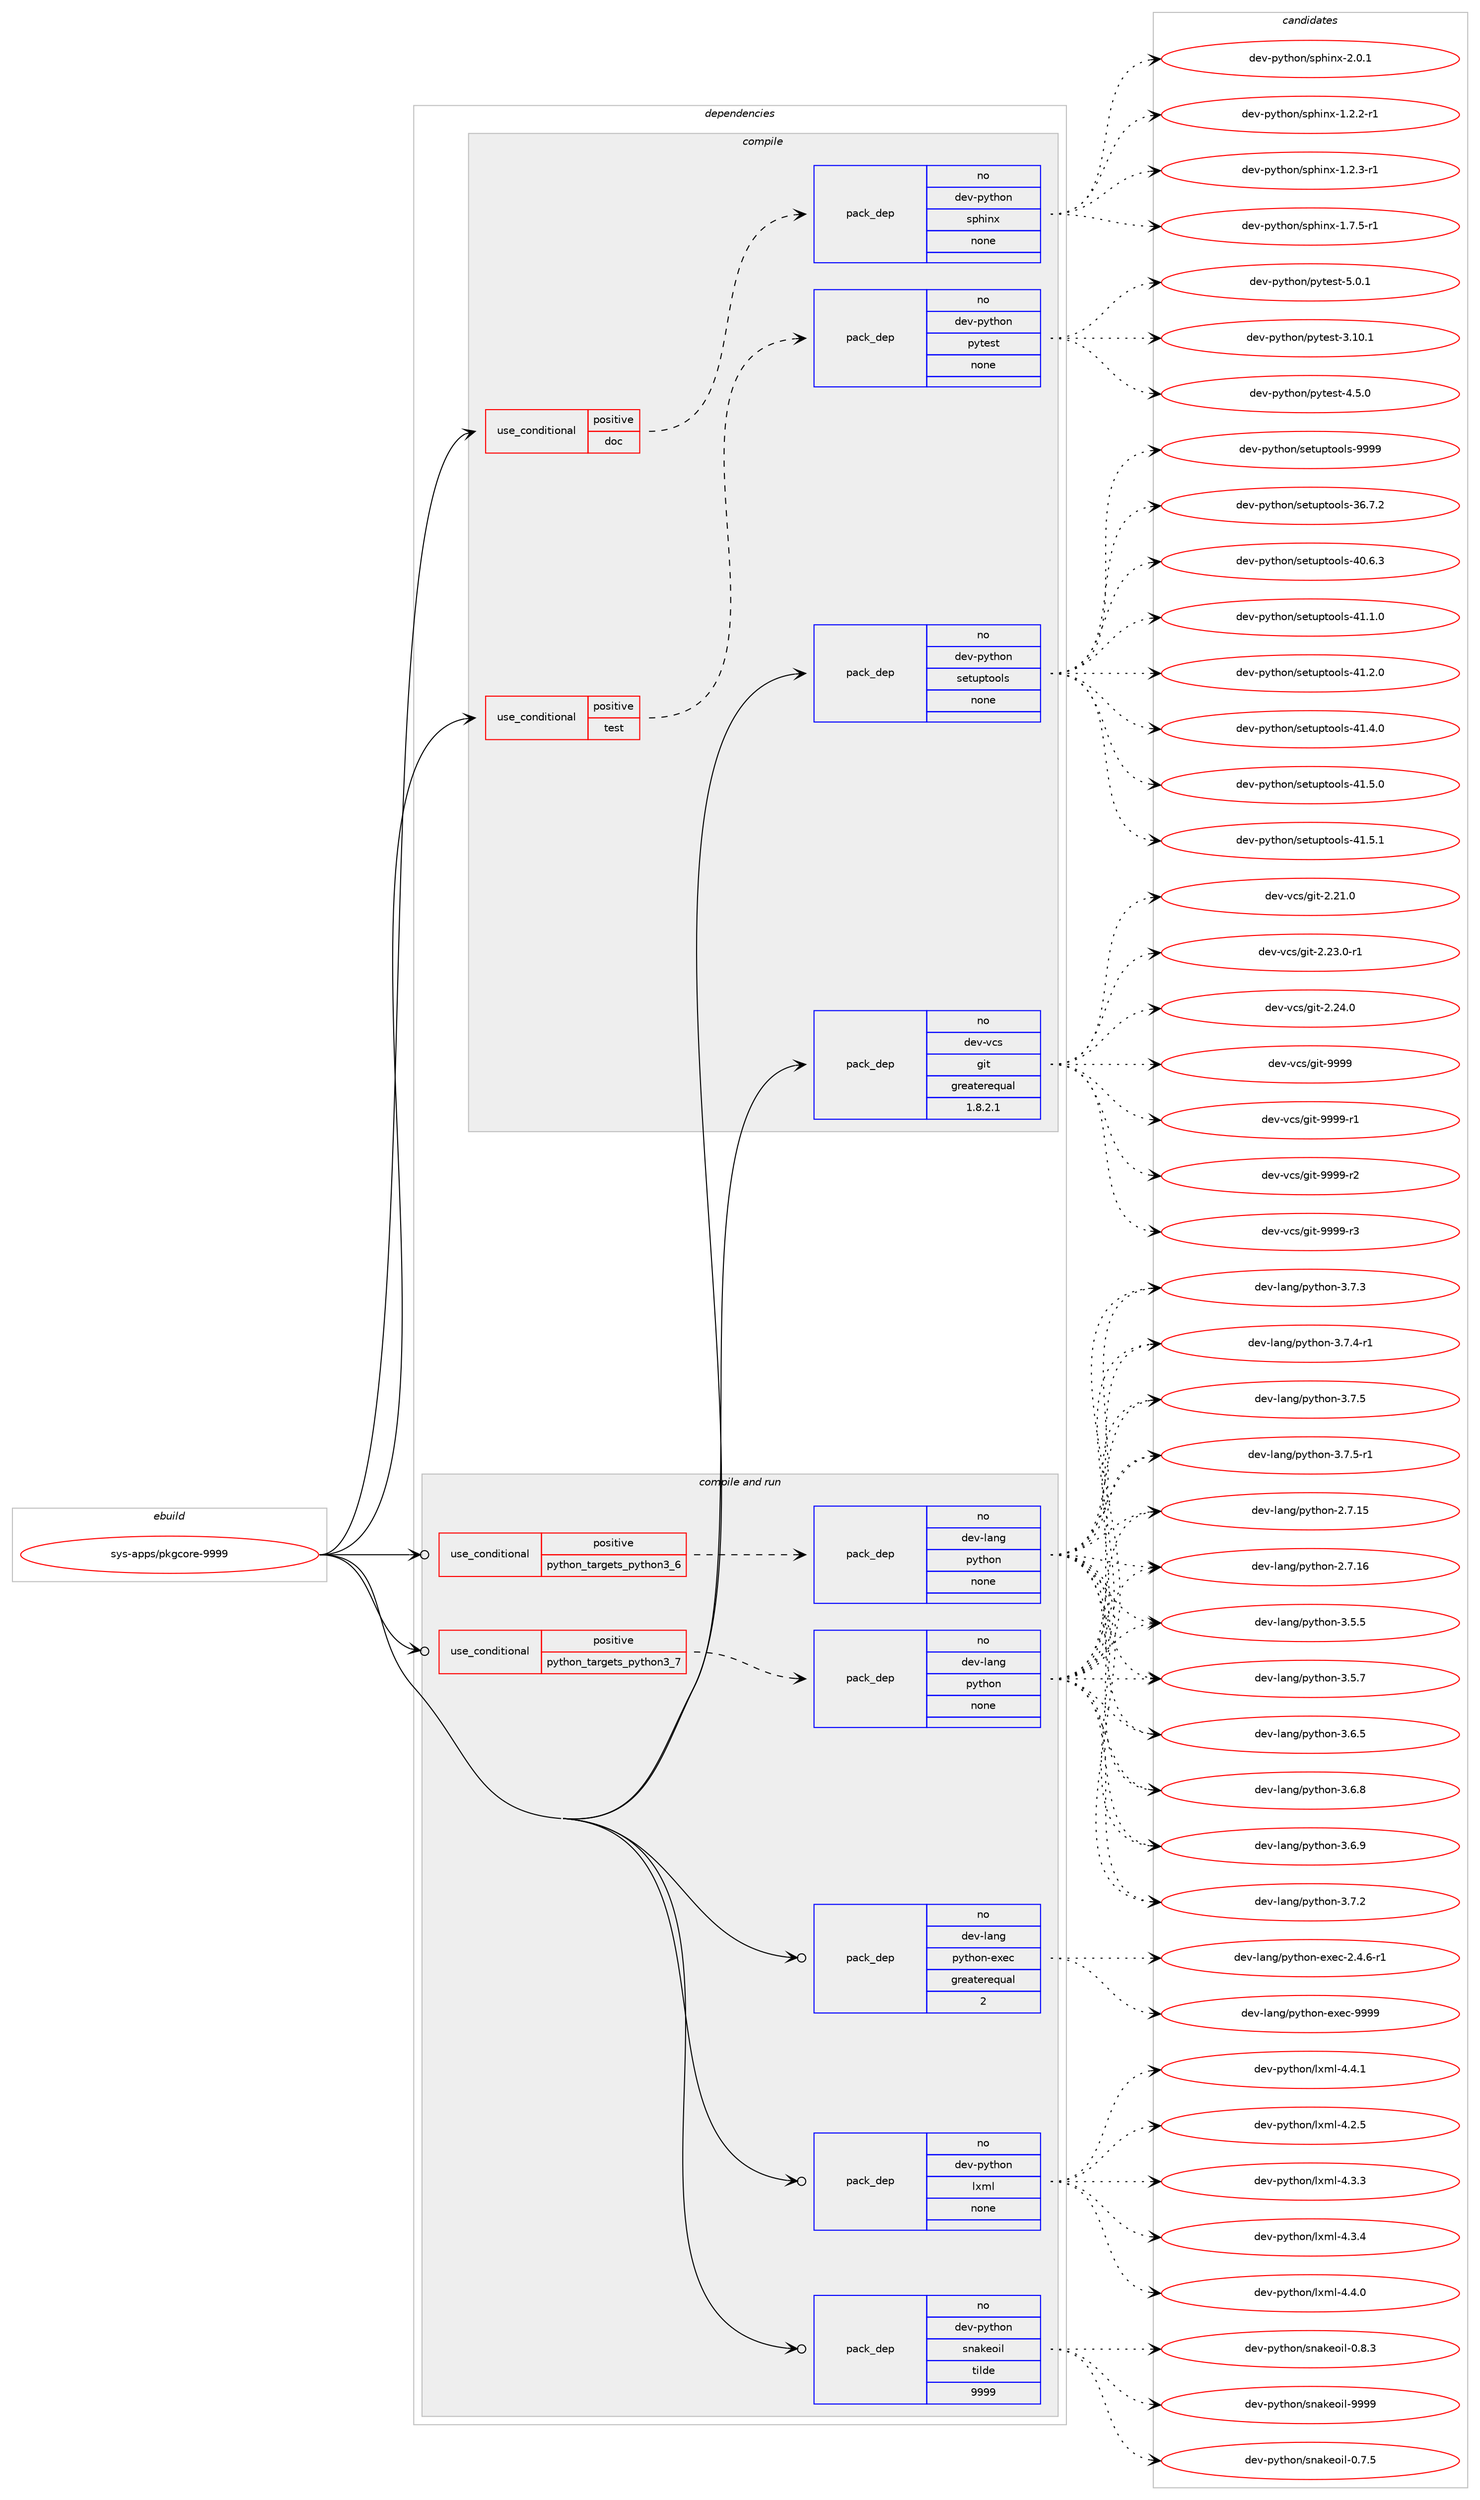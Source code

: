 digraph prolog {

# *************
# Graph options
# *************

newrank=true;
concentrate=true;
compound=true;
graph [rankdir=LR,fontname=Helvetica,fontsize=10,ranksep=1.5];#, ranksep=2.5, nodesep=0.2];
edge  [arrowhead=vee];
node  [fontname=Helvetica,fontsize=10];

# **********
# The ebuild
# **********

subgraph cluster_leftcol {
color=gray;
rank=same;
label=<<i>ebuild</i>>;
id [label="sys-apps/pkgcore-9999", color=red, width=4, href="../sys-apps/pkgcore-9999.svg"];
}

# ****************
# The dependencies
# ****************

subgraph cluster_midcol {
color=gray;
label=<<i>dependencies</i>>;
subgraph cluster_compile {
fillcolor="#eeeeee";
style=filled;
label=<<i>compile</i>>;
subgraph cond211211 {
dependency876943 [label=<<TABLE BORDER="0" CELLBORDER="1" CELLSPACING="0" CELLPADDING="4"><TR><TD ROWSPAN="3" CELLPADDING="10">use_conditional</TD></TR><TR><TD>positive</TD></TR><TR><TD>doc</TD></TR></TABLE>>, shape=none, color=red];
subgraph pack650366 {
dependency876944 [label=<<TABLE BORDER="0" CELLBORDER="1" CELLSPACING="0" CELLPADDING="4" WIDTH="220"><TR><TD ROWSPAN="6" CELLPADDING="30">pack_dep</TD></TR><TR><TD WIDTH="110">no</TD></TR><TR><TD>dev-python</TD></TR><TR><TD>sphinx</TD></TR><TR><TD>none</TD></TR><TR><TD></TD></TR></TABLE>>, shape=none, color=blue];
}
dependency876943:e -> dependency876944:w [weight=20,style="dashed",arrowhead="vee"];
}
id:e -> dependency876943:w [weight=20,style="solid",arrowhead="vee"];
subgraph cond211212 {
dependency876945 [label=<<TABLE BORDER="0" CELLBORDER="1" CELLSPACING="0" CELLPADDING="4"><TR><TD ROWSPAN="3" CELLPADDING="10">use_conditional</TD></TR><TR><TD>positive</TD></TR><TR><TD>test</TD></TR></TABLE>>, shape=none, color=red];
subgraph pack650367 {
dependency876946 [label=<<TABLE BORDER="0" CELLBORDER="1" CELLSPACING="0" CELLPADDING="4" WIDTH="220"><TR><TD ROWSPAN="6" CELLPADDING="30">pack_dep</TD></TR><TR><TD WIDTH="110">no</TD></TR><TR><TD>dev-python</TD></TR><TR><TD>pytest</TD></TR><TR><TD>none</TD></TR><TR><TD></TD></TR></TABLE>>, shape=none, color=blue];
}
dependency876945:e -> dependency876946:w [weight=20,style="dashed",arrowhead="vee"];
}
id:e -> dependency876945:w [weight=20,style="solid",arrowhead="vee"];
subgraph pack650368 {
dependency876947 [label=<<TABLE BORDER="0" CELLBORDER="1" CELLSPACING="0" CELLPADDING="4" WIDTH="220"><TR><TD ROWSPAN="6" CELLPADDING="30">pack_dep</TD></TR><TR><TD WIDTH="110">no</TD></TR><TR><TD>dev-python</TD></TR><TR><TD>setuptools</TD></TR><TR><TD>none</TD></TR><TR><TD></TD></TR></TABLE>>, shape=none, color=blue];
}
id:e -> dependency876947:w [weight=20,style="solid",arrowhead="vee"];
subgraph pack650369 {
dependency876948 [label=<<TABLE BORDER="0" CELLBORDER="1" CELLSPACING="0" CELLPADDING="4" WIDTH="220"><TR><TD ROWSPAN="6" CELLPADDING="30">pack_dep</TD></TR><TR><TD WIDTH="110">no</TD></TR><TR><TD>dev-vcs</TD></TR><TR><TD>git</TD></TR><TR><TD>greaterequal</TD></TR><TR><TD>1.8.2.1</TD></TR></TABLE>>, shape=none, color=blue];
}
id:e -> dependency876948:w [weight=20,style="solid",arrowhead="vee"];
}
subgraph cluster_compileandrun {
fillcolor="#eeeeee";
style=filled;
label=<<i>compile and run</i>>;
subgraph cond211213 {
dependency876949 [label=<<TABLE BORDER="0" CELLBORDER="1" CELLSPACING="0" CELLPADDING="4"><TR><TD ROWSPAN="3" CELLPADDING="10">use_conditional</TD></TR><TR><TD>positive</TD></TR><TR><TD>python_targets_python3_6</TD></TR></TABLE>>, shape=none, color=red];
subgraph pack650370 {
dependency876950 [label=<<TABLE BORDER="0" CELLBORDER="1" CELLSPACING="0" CELLPADDING="4" WIDTH="220"><TR><TD ROWSPAN="6" CELLPADDING="30">pack_dep</TD></TR><TR><TD WIDTH="110">no</TD></TR><TR><TD>dev-lang</TD></TR><TR><TD>python</TD></TR><TR><TD>none</TD></TR><TR><TD></TD></TR></TABLE>>, shape=none, color=blue];
}
dependency876949:e -> dependency876950:w [weight=20,style="dashed",arrowhead="vee"];
}
id:e -> dependency876949:w [weight=20,style="solid",arrowhead="odotvee"];
subgraph cond211214 {
dependency876951 [label=<<TABLE BORDER="0" CELLBORDER="1" CELLSPACING="0" CELLPADDING="4"><TR><TD ROWSPAN="3" CELLPADDING="10">use_conditional</TD></TR><TR><TD>positive</TD></TR><TR><TD>python_targets_python3_7</TD></TR></TABLE>>, shape=none, color=red];
subgraph pack650371 {
dependency876952 [label=<<TABLE BORDER="0" CELLBORDER="1" CELLSPACING="0" CELLPADDING="4" WIDTH="220"><TR><TD ROWSPAN="6" CELLPADDING="30">pack_dep</TD></TR><TR><TD WIDTH="110">no</TD></TR><TR><TD>dev-lang</TD></TR><TR><TD>python</TD></TR><TR><TD>none</TD></TR><TR><TD></TD></TR></TABLE>>, shape=none, color=blue];
}
dependency876951:e -> dependency876952:w [weight=20,style="dashed",arrowhead="vee"];
}
id:e -> dependency876951:w [weight=20,style="solid",arrowhead="odotvee"];
subgraph pack650372 {
dependency876953 [label=<<TABLE BORDER="0" CELLBORDER="1" CELLSPACING="0" CELLPADDING="4" WIDTH="220"><TR><TD ROWSPAN="6" CELLPADDING="30">pack_dep</TD></TR><TR><TD WIDTH="110">no</TD></TR><TR><TD>dev-lang</TD></TR><TR><TD>python-exec</TD></TR><TR><TD>greaterequal</TD></TR><TR><TD>2</TD></TR></TABLE>>, shape=none, color=blue];
}
id:e -> dependency876953:w [weight=20,style="solid",arrowhead="odotvee"];
subgraph pack650373 {
dependency876954 [label=<<TABLE BORDER="0" CELLBORDER="1" CELLSPACING="0" CELLPADDING="4" WIDTH="220"><TR><TD ROWSPAN="6" CELLPADDING="30">pack_dep</TD></TR><TR><TD WIDTH="110">no</TD></TR><TR><TD>dev-python</TD></TR><TR><TD>lxml</TD></TR><TR><TD>none</TD></TR><TR><TD></TD></TR></TABLE>>, shape=none, color=blue];
}
id:e -> dependency876954:w [weight=20,style="solid",arrowhead="odotvee"];
subgraph pack650374 {
dependency876955 [label=<<TABLE BORDER="0" CELLBORDER="1" CELLSPACING="0" CELLPADDING="4" WIDTH="220"><TR><TD ROWSPAN="6" CELLPADDING="30">pack_dep</TD></TR><TR><TD WIDTH="110">no</TD></TR><TR><TD>dev-python</TD></TR><TR><TD>snakeoil</TD></TR><TR><TD>tilde</TD></TR><TR><TD>9999</TD></TR></TABLE>>, shape=none, color=blue];
}
id:e -> dependency876955:w [weight=20,style="solid",arrowhead="odotvee"];
}
subgraph cluster_run {
fillcolor="#eeeeee";
style=filled;
label=<<i>run</i>>;
}
}

# **************
# The candidates
# **************

subgraph cluster_choices {
rank=same;
color=gray;
label=<<i>candidates</i>>;

subgraph choice650366 {
color=black;
nodesep=1;
choice10010111845112121116104111110471151121041051101204549465046504511449 [label="dev-python/sphinx-1.2.2-r1", color=red, width=4,href="../dev-python/sphinx-1.2.2-r1.svg"];
choice10010111845112121116104111110471151121041051101204549465046514511449 [label="dev-python/sphinx-1.2.3-r1", color=red, width=4,href="../dev-python/sphinx-1.2.3-r1.svg"];
choice10010111845112121116104111110471151121041051101204549465546534511449 [label="dev-python/sphinx-1.7.5-r1", color=red, width=4,href="../dev-python/sphinx-1.7.5-r1.svg"];
choice1001011184511212111610411111047115112104105110120455046484649 [label="dev-python/sphinx-2.0.1", color=red, width=4,href="../dev-python/sphinx-2.0.1.svg"];
dependency876944:e -> choice10010111845112121116104111110471151121041051101204549465046504511449:w [style=dotted,weight="100"];
dependency876944:e -> choice10010111845112121116104111110471151121041051101204549465046514511449:w [style=dotted,weight="100"];
dependency876944:e -> choice10010111845112121116104111110471151121041051101204549465546534511449:w [style=dotted,weight="100"];
dependency876944:e -> choice1001011184511212111610411111047115112104105110120455046484649:w [style=dotted,weight="100"];
}
subgraph choice650367 {
color=black;
nodesep=1;
choice100101118451121211161041111104711212111610111511645514649484649 [label="dev-python/pytest-3.10.1", color=red, width=4,href="../dev-python/pytest-3.10.1.svg"];
choice1001011184511212111610411111047112121116101115116455246534648 [label="dev-python/pytest-4.5.0", color=red, width=4,href="../dev-python/pytest-4.5.0.svg"];
choice1001011184511212111610411111047112121116101115116455346484649 [label="dev-python/pytest-5.0.1", color=red, width=4,href="../dev-python/pytest-5.0.1.svg"];
dependency876946:e -> choice100101118451121211161041111104711212111610111511645514649484649:w [style=dotted,weight="100"];
dependency876946:e -> choice1001011184511212111610411111047112121116101115116455246534648:w [style=dotted,weight="100"];
dependency876946:e -> choice1001011184511212111610411111047112121116101115116455346484649:w [style=dotted,weight="100"];
}
subgraph choice650368 {
color=black;
nodesep=1;
choice100101118451121211161041111104711510111611711211611111110811545515446554650 [label="dev-python/setuptools-36.7.2", color=red, width=4,href="../dev-python/setuptools-36.7.2.svg"];
choice100101118451121211161041111104711510111611711211611111110811545524846544651 [label="dev-python/setuptools-40.6.3", color=red, width=4,href="../dev-python/setuptools-40.6.3.svg"];
choice100101118451121211161041111104711510111611711211611111110811545524946494648 [label="dev-python/setuptools-41.1.0", color=red, width=4,href="../dev-python/setuptools-41.1.0.svg"];
choice100101118451121211161041111104711510111611711211611111110811545524946504648 [label="dev-python/setuptools-41.2.0", color=red, width=4,href="../dev-python/setuptools-41.2.0.svg"];
choice100101118451121211161041111104711510111611711211611111110811545524946524648 [label="dev-python/setuptools-41.4.0", color=red, width=4,href="../dev-python/setuptools-41.4.0.svg"];
choice100101118451121211161041111104711510111611711211611111110811545524946534648 [label="dev-python/setuptools-41.5.0", color=red, width=4,href="../dev-python/setuptools-41.5.0.svg"];
choice100101118451121211161041111104711510111611711211611111110811545524946534649 [label="dev-python/setuptools-41.5.1", color=red, width=4,href="../dev-python/setuptools-41.5.1.svg"];
choice10010111845112121116104111110471151011161171121161111111081154557575757 [label="dev-python/setuptools-9999", color=red, width=4,href="../dev-python/setuptools-9999.svg"];
dependency876947:e -> choice100101118451121211161041111104711510111611711211611111110811545515446554650:w [style=dotted,weight="100"];
dependency876947:e -> choice100101118451121211161041111104711510111611711211611111110811545524846544651:w [style=dotted,weight="100"];
dependency876947:e -> choice100101118451121211161041111104711510111611711211611111110811545524946494648:w [style=dotted,weight="100"];
dependency876947:e -> choice100101118451121211161041111104711510111611711211611111110811545524946504648:w [style=dotted,weight="100"];
dependency876947:e -> choice100101118451121211161041111104711510111611711211611111110811545524946524648:w [style=dotted,weight="100"];
dependency876947:e -> choice100101118451121211161041111104711510111611711211611111110811545524946534648:w [style=dotted,weight="100"];
dependency876947:e -> choice100101118451121211161041111104711510111611711211611111110811545524946534649:w [style=dotted,weight="100"];
dependency876947:e -> choice10010111845112121116104111110471151011161171121161111111081154557575757:w [style=dotted,weight="100"];
}
subgraph choice650369 {
color=black;
nodesep=1;
choice10010111845118991154710310511645504650494648 [label="dev-vcs/git-2.21.0", color=red, width=4,href="../dev-vcs/git-2.21.0.svg"];
choice100101118451189911547103105116455046505146484511449 [label="dev-vcs/git-2.23.0-r1", color=red, width=4,href="../dev-vcs/git-2.23.0-r1.svg"];
choice10010111845118991154710310511645504650524648 [label="dev-vcs/git-2.24.0", color=red, width=4,href="../dev-vcs/git-2.24.0.svg"];
choice1001011184511899115471031051164557575757 [label="dev-vcs/git-9999", color=red, width=4,href="../dev-vcs/git-9999.svg"];
choice10010111845118991154710310511645575757574511449 [label="dev-vcs/git-9999-r1", color=red, width=4,href="../dev-vcs/git-9999-r1.svg"];
choice10010111845118991154710310511645575757574511450 [label="dev-vcs/git-9999-r2", color=red, width=4,href="../dev-vcs/git-9999-r2.svg"];
choice10010111845118991154710310511645575757574511451 [label="dev-vcs/git-9999-r3", color=red, width=4,href="../dev-vcs/git-9999-r3.svg"];
dependency876948:e -> choice10010111845118991154710310511645504650494648:w [style=dotted,weight="100"];
dependency876948:e -> choice100101118451189911547103105116455046505146484511449:w [style=dotted,weight="100"];
dependency876948:e -> choice10010111845118991154710310511645504650524648:w [style=dotted,weight="100"];
dependency876948:e -> choice1001011184511899115471031051164557575757:w [style=dotted,weight="100"];
dependency876948:e -> choice10010111845118991154710310511645575757574511449:w [style=dotted,weight="100"];
dependency876948:e -> choice10010111845118991154710310511645575757574511450:w [style=dotted,weight="100"];
dependency876948:e -> choice10010111845118991154710310511645575757574511451:w [style=dotted,weight="100"];
}
subgraph choice650370 {
color=black;
nodesep=1;
choice10010111845108971101034711212111610411111045504655464953 [label="dev-lang/python-2.7.15", color=red, width=4,href="../dev-lang/python-2.7.15.svg"];
choice10010111845108971101034711212111610411111045504655464954 [label="dev-lang/python-2.7.16", color=red, width=4,href="../dev-lang/python-2.7.16.svg"];
choice100101118451089711010347112121116104111110455146534653 [label="dev-lang/python-3.5.5", color=red, width=4,href="../dev-lang/python-3.5.5.svg"];
choice100101118451089711010347112121116104111110455146534655 [label="dev-lang/python-3.5.7", color=red, width=4,href="../dev-lang/python-3.5.7.svg"];
choice100101118451089711010347112121116104111110455146544653 [label="dev-lang/python-3.6.5", color=red, width=4,href="../dev-lang/python-3.6.5.svg"];
choice100101118451089711010347112121116104111110455146544656 [label="dev-lang/python-3.6.8", color=red, width=4,href="../dev-lang/python-3.6.8.svg"];
choice100101118451089711010347112121116104111110455146544657 [label="dev-lang/python-3.6.9", color=red, width=4,href="../dev-lang/python-3.6.9.svg"];
choice100101118451089711010347112121116104111110455146554650 [label="dev-lang/python-3.7.2", color=red, width=4,href="../dev-lang/python-3.7.2.svg"];
choice100101118451089711010347112121116104111110455146554651 [label="dev-lang/python-3.7.3", color=red, width=4,href="../dev-lang/python-3.7.3.svg"];
choice1001011184510897110103471121211161041111104551465546524511449 [label="dev-lang/python-3.7.4-r1", color=red, width=4,href="../dev-lang/python-3.7.4-r1.svg"];
choice100101118451089711010347112121116104111110455146554653 [label="dev-lang/python-3.7.5", color=red, width=4,href="../dev-lang/python-3.7.5.svg"];
choice1001011184510897110103471121211161041111104551465546534511449 [label="dev-lang/python-3.7.5-r1", color=red, width=4,href="../dev-lang/python-3.7.5-r1.svg"];
dependency876950:e -> choice10010111845108971101034711212111610411111045504655464953:w [style=dotted,weight="100"];
dependency876950:e -> choice10010111845108971101034711212111610411111045504655464954:w [style=dotted,weight="100"];
dependency876950:e -> choice100101118451089711010347112121116104111110455146534653:w [style=dotted,weight="100"];
dependency876950:e -> choice100101118451089711010347112121116104111110455146534655:w [style=dotted,weight="100"];
dependency876950:e -> choice100101118451089711010347112121116104111110455146544653:w [style=dotted,weight="100"];
dependency876950:e -> choice100101118451089711010347112121116104111110455146544656:w [style=dotted,weight="100"];
dependency876950:e -> choice100101118451089711010347112121116104111110455146544657:w [style=dotted,weight="100"];
dependency876950:e -> choice100101118451089711010347112121116104111110455146554650:w [style=dotted,weight="100"];
dependency876950:e -> choice100101118451089711010347112121116104111110455146554651:w [style=dotted,weight="100"];
dependency876950:e -> choice1001011184510897110103471121211161041111104551465546524511449:w [style=dotted,weight="100"];
dependency876950:e -> choice100101118451089711010347112121116104111110455146554653:w [style=dotted,weight="100"];
dependency876950:e -> choice1001011184510897110103471121211161041111104551465546534511449:w [style=dotted,weight="100"];
}
subgraph choice650371 {
color=black;
nodesep=1;
choice10010111845108971101034711212111610411111045504655464953 [label="dev-lang/python-2.7.15", color=red, width=4,href="../dev-lang/python-2.7.15.svg"];
choice10010111845108971101034711212111610411111045504655464954 [label="dev-lang/python-2.7.16", color=red, width=4,href="../dev-lang/python-2.7.16.svg"];
choice100101118451089711010347112121116104111110455146534653 [label="dev-lang/python-3.5.5", color=red, width=4,href="../dev-lang/python-3.5.5.svg"];
choice100101118451089711010347112121116104111110455146534655 [label="dev-lang/python-3.5.7", color=red, width=4,href="../dev-lang/python-3.5.7.svg"];
choice100101118451089711010347112121116104111110455146544653 [label="dev-lang/python-3.6.5", color=red, width=4,href="../dev-lang/python-3.6.5.svg"];
choice100101118451089711010347112121116104111110455146544656 [label="dev-lang/python-3.6.8", color=red, width=4,href="../dev-lang/python-3.6.8.svg"];
choice100101118451089711010347112121116104111110455146544657 [label="dev-lang/python-3.6.9", color=red, width=4,href="../dev-lang/python-3.6.9.svg"];
choice100101118451089711010347112121116104111110455146554650 [label="dev-lang/python-3.7.2", color=red, width=4,href="../dev-lang/python-3.7.2.svg"];
choice100101118451089711010347112121116104111110455146554651 [label="dev-lang/python-3.7.3", color=red, width=4,href="../dev-lang/python-3.7.3.svg"];
choice1001011184510897110103471121211161041111104551465546524511449 [label="dev-lang/python-3.7.4-r1", color=red, width=4,href="../dev-lang/python-3.7.4-r1.svg"];
choice100101118451089711010347112121116104111110455146554653 [label="dev-lang/python-3.7.5", color=red, width=4,href="../dev-lang/python-3.7.5.svg"];
choice1001011184510897110103471121211161041111104551465546534511449 [label="dev-lang/python-3.7.5-r1", color=red, width=4,href="../dev-lang/python-3.7.5-r1.svg"];
dependency876952:e -> choice10010111845108971101034711212111610411111045504655464953:w [style=dotted,weight="100"];
dependency876952:e -> choice10010111845108971101034711212111610411111045504655464954:w [style=dotted,weight="100"];
dependency876952:e -> choice100101118451089711010347112121116104111110455146534653:w [style=dotted,weight="100"];
dependency876952:e -> choice100101118451089711010347112121116104111110455146534655:w [style=dotted,weight="100"];
dependency876952:e -> choice100101118451089711010347112121116104111110455146544653:w [style=dotted,weight="100"];
dependency876952:e -> choice100101118451089711010347112121116104111110455146544656:w [style=dotted,weight="100"];
dependency876952:e -> choice100101118451089711010347112121116104111110455146544657:w [style=dotted,weight="100"];
dependency876952:e -> choice100101118451089711010347112121116104111110455146554650:w [style=dotted,weight="100"];
dependency876952:e -> choice100101118451089711010347112121116104111110455146554651:w [style=dotted,weight="100"];
dependency876952:e -> choice1001011184510897110103471121211161041111104551465546524511449:w [style=dotted,weight="100"];
dependency876952:e -> choice100101118451089711010347112121116104111110455146554653:w [style=dotted,weight="100"];
dependency876952:e -> choice1001011184510897110103471121211161041111104551465546534511449:w [style=dotted,weight="100"];
}
subgraph choice650372 {
color=black;
nodesep=1;
choice10010111845108971101034711212111610411111045101120101994550465246544511449 [label="dev-lang/python-exec-2.4.6-r1", color=red, width=4,href="../dev-lang/python-exec-2.4.6-r1.svg"];
choice10010111845108971101034711212111610411111045101120101994557575757 [label="dev-lang/python-exec-9999", color=red, width=4,href="../dev-lang/python-exec-9999.svg"];
dependency876953:e -> choice10010111845108971101034711212111610411111045101120101994550465246544511449:w [style=dotted,weight="100"];
dependency876953:e -> choice10010111845108971101034711212111610411111045101120101994557575757:w [style=dotted,weight="100"];
}
subgraph choice650373 {
color=black;
nodesep=1;
choice1001011184511212111610411111047108120109108455246504653 [label="dev-python/lxml-4.2.5", color=red, width=4,href="../dev-python/lxml-4.2.5.svg"];
choice1001011184511212111610411111047108120109108455246514651 [label="dev-python/lxml-4.3.3", color=red, width=4,href="../dev-python/lxml-4.3.3.svg"];
choice1001011184511212111610411111047108120109108455246514652 [label="dev-python/lxml-4.3.4", color=red, width=4,href="../dev-python/lxml-4.3.4.svg"];
choice1001011184511212111610411111047108120109108455246524648 [label="dev-python/lxml-4.4.0", color=red, width=4,href="../dev-python/lxml-4.4.0.svg"];
choice1001011184511212111610411111047108120109108455246524649 [label="dev-python/lxml-4.4.1", color=red, width=4,href="../dev-python/lxml-4.4.1.svg"];
dependency876954:e -> choice1001011184511212111610411111047108120109108455246504653:w [style=dotted,weight="100"];
dependency876954:e -> choice1001011184511212111610411111047108120109108455246514651:w [style=dotted,weight="100"];
dependency876954:e -> choice1001011184511212111610411111047108120109108455246514652:w [style=dotted,weight="100"];
dependency876954:e -> choice1001011184511212111610411111047108120109108455246524648:w [style=dotted,weight="100"];
dependency876954:e -> choice1001011184511212111610411111047108120109108455246524649:w [style=dotted,weight="100"];
}
subgraph choice650374 {
color=black;
nodesep=1;
choice100101118451121211161041111104711511097107101111105108454846554653 [label="dev-python/snakeoil-0.7.5", color=red, width=4,href="../dev-python/snakeoil-0.7.5.svg"];
choice100101118451121211161041111104711511097107101111105108454846564651 [label="dev-python/snakeoil-0.8.3", color=red, width=4,href="../dev-python/snakeoil-0.8.3.svg"];
choice1001011184511212111610411111047115110971071011111051084557575757 [label="dev-python/snakeoil-9999", color=red, width=4,href="../dev-python/snakeoil-9999.svg"];
dependency876955:e -> choice100101118451121211161041111104711511097107101111105108454846554653:w [style=dotted,weight="100"];
dependency876955:e -> choice100101118451121211161041111104711511097107101111105108454846564651:w [style=dotted,weight="100"];
dependency876955:e -> choice1001011184511212111610411111047115110971071011111051084557575757:w [style=dotted,weight="100"];
}
}

}
